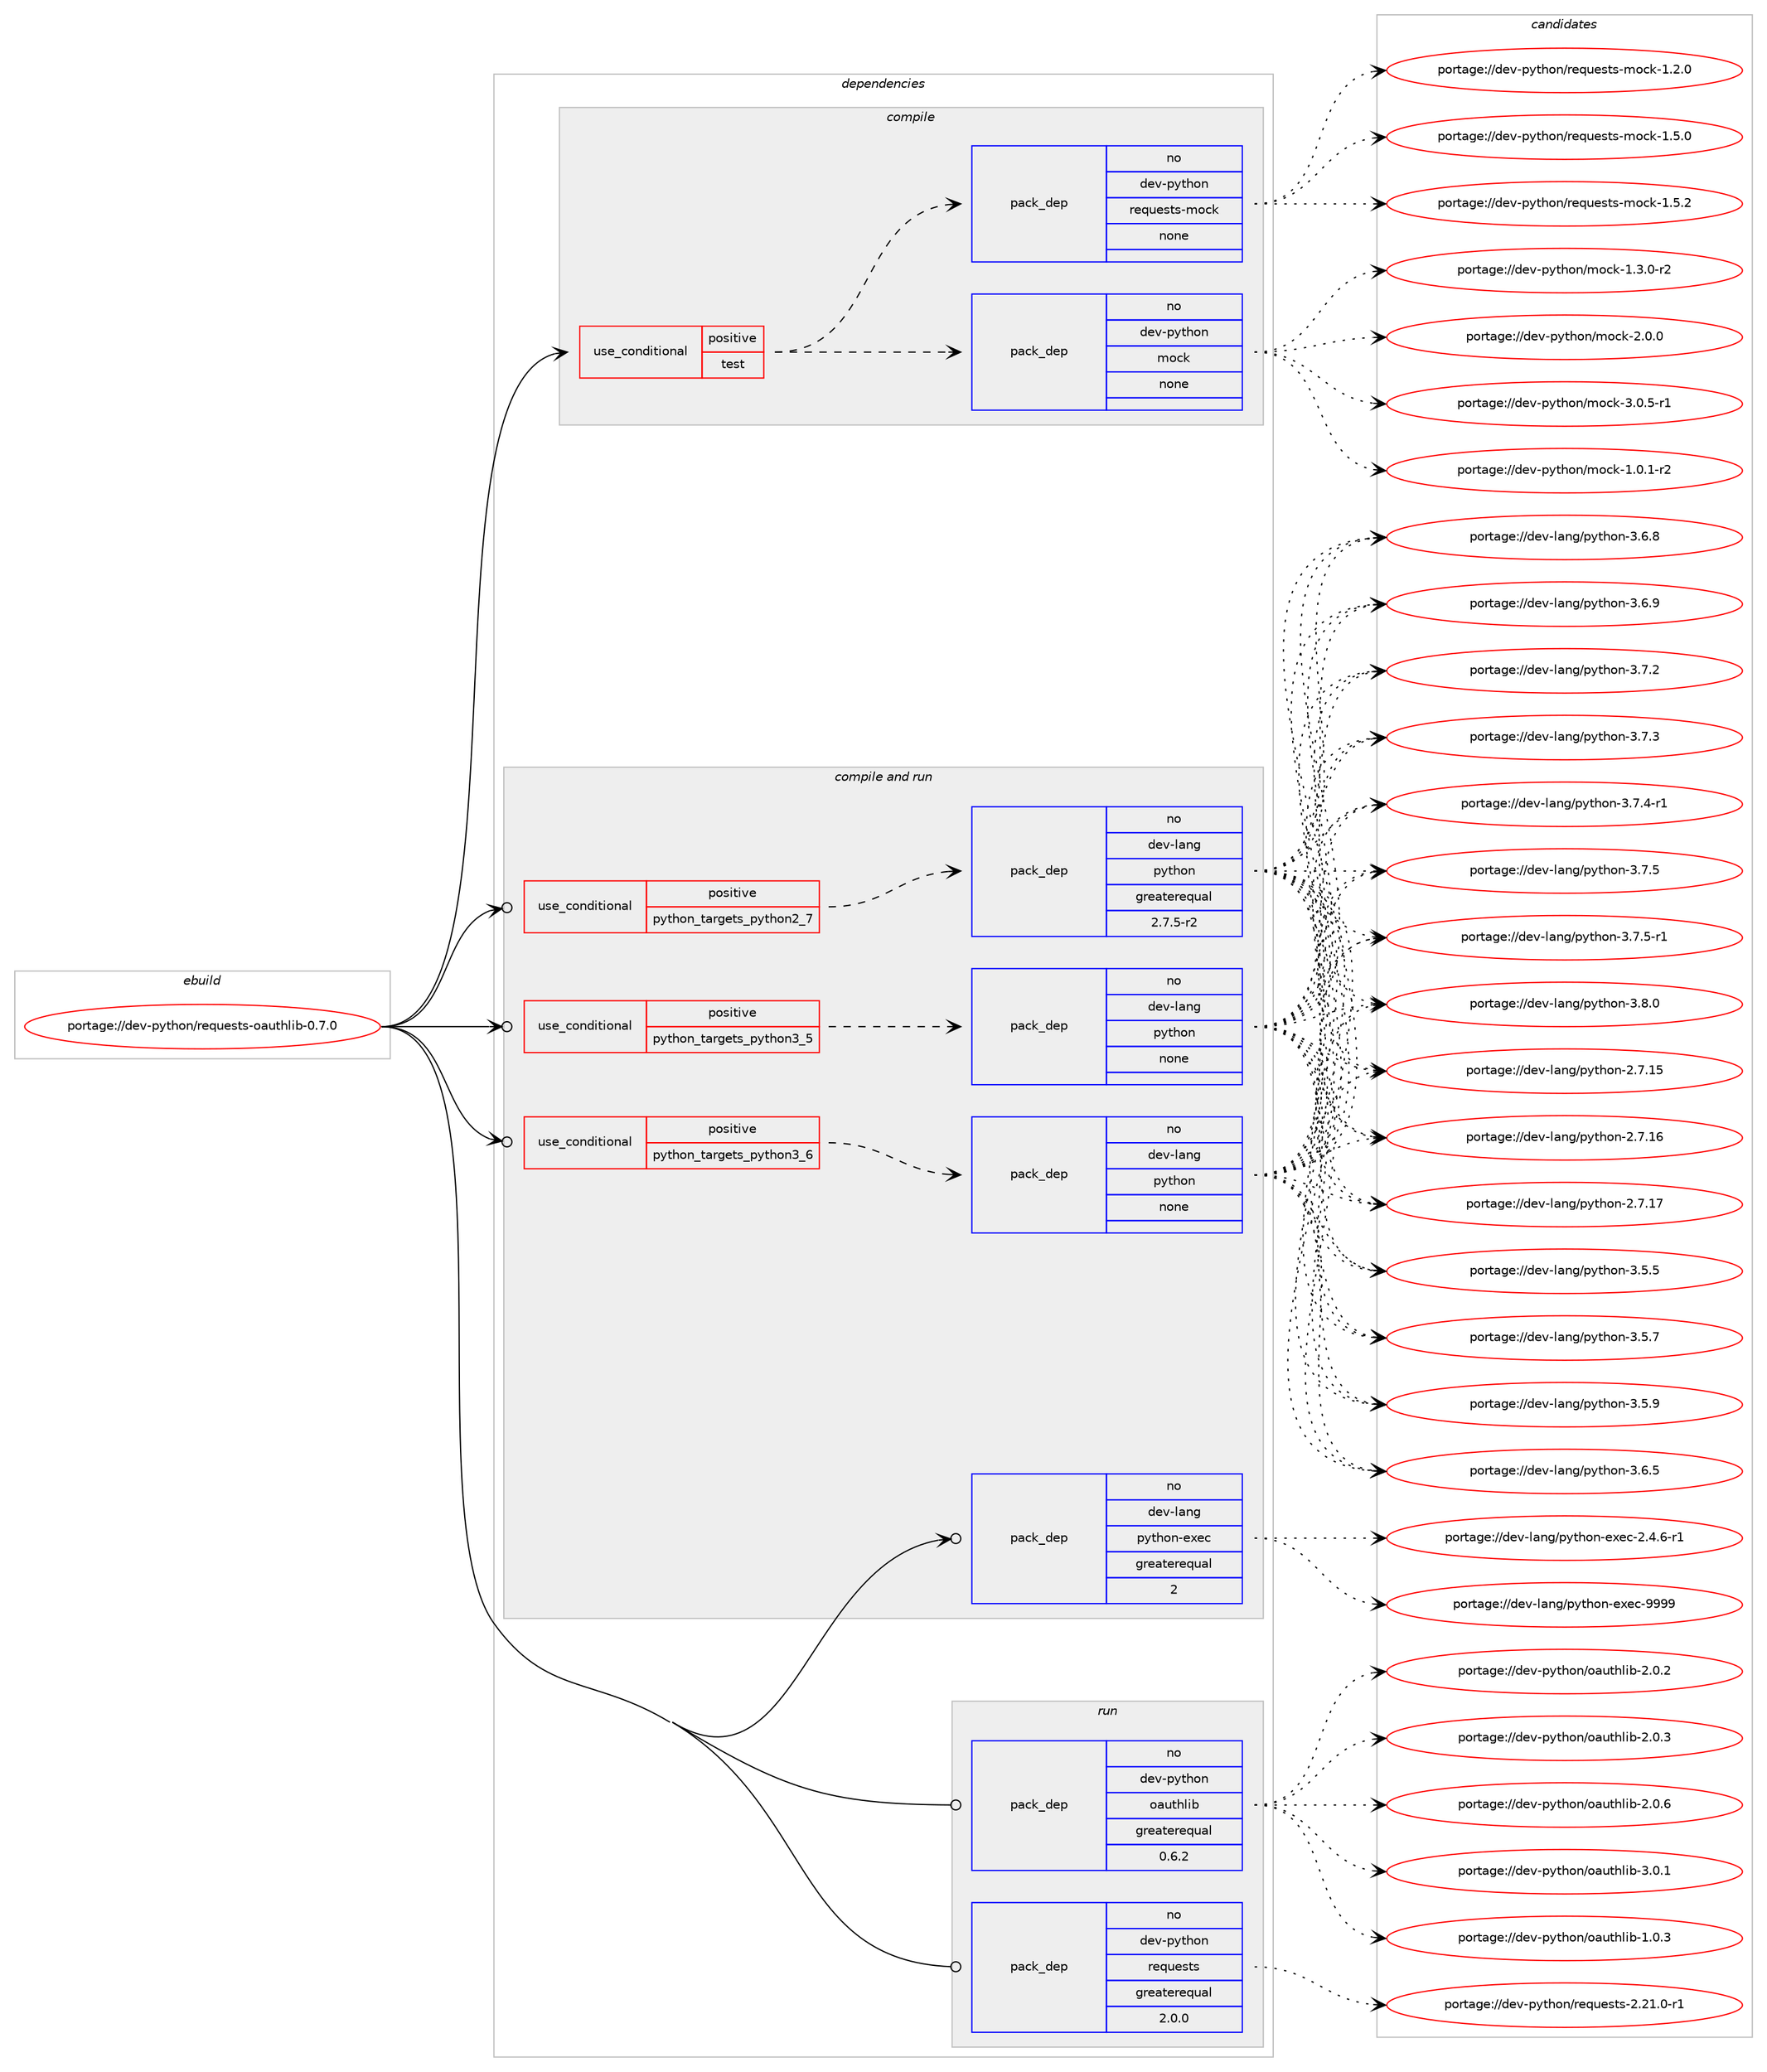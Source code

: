 digraph prolog {

# *************
# Graph options
# *************

newrank=true;
concentrate=true;
compound=true;
graph [rankdir=LR,fontname=Helvetica,fontsize=10,ranksep=1.5];#, ranksep=2.5, nodesep=0.2];
edge  [arrowhead=vee];
node  [fontname=Helvetica,fontsize=10];

# **********
# The ebuild
# **********

subgraph cluster_leftcol {
color=gray;
rank=same;
label=<<i>ebuild</i>>;
id [label="portage://dev-python/requests-oauthlib-0.7.0", color=red, width=4, href="../dev-python/requests-oauthlib-0.7.0.svg"];
}

# ****************
# The dependencies
# ****************

subgraph cluster_midcol {
color=gray;
label=<<i>dependencies</i>>;
subgraph cluster_compile {
fillcolor="#eeeeee";
style=filled;
label=<<i>compile</i>>;
subgraph cond37971 {
dependency170288 [label=<<TABLE BORDER="0" CELLBORDER="1" CELLSPACING="0" CELLPADDING="4"><TR><TD ROWSPAN="3" CELLPADDING="10">use_conditional</TD></TR><TR><TD>positive</TD></TR><TR><TD>test</TD></TR></TABLE>>, shape=none, color=red];
subgraph pack128916 {
dependency170289 [label=<<TABLE BORDER="0" CELLBORDER="1" CELLSPACING="0" CELLPADDING="4" WIDTH="220"><TR><TD ROWSPAN="6" CELLPADDING="30">pack_dep</TD></TR><TR><TD WIDTH="110">no</TD></TR><TR><TD>dev-python</TD></TR><TR><TD>mock</TD></TR><TR><TD>none</TD></TR><TR><TD></TD></TR></TABLE>>, shape=none, color=blue];
}
dependency170288:e -> dependency170289:w [weight=20,style="dashed",arrowhead="vee"];
subgraph pack128917 {
dependency170290 [label=<<TABLE BORDER="0" CELLBORDER="1" CELLSPACING="0" CELLPADDING="4" WIDTH="220"><TR><TD ROWSPAN="6" CELLPADDING="30">pack_dep</TD></TR><TR><TD WIDTH="110">no</TD></TR><TR><TD>dev-python</TD></TR><TR><TD>requests-mock</TD></TR><TR><TD>none</TD></TR><TR><TD></TD></TR></TABLE>>, shape=none, color=blue];
}
dependency170288:e -> dependency170290:w [weight=20,style="dashed",arrowhead="vee"];
}
id:e -> dependency170288:w [weight=20,style="solid",arrowhead="vee"];
}
subgraph cluster_compileandrun {
fillcolor="#eeeeee";
style=filled;
label=<<i>compile and run</i>>;
subgraph cond37972 {
dependency170291 [label=<<TABLE BORDER="0" CELLBORDER="1" CELLSPACING="0" CELLPADDING="4"><TR><TD ROWSPAN="3" CELLPADDING="10">use_conditional</TD></TR><TR><TD>positive</TD></TR><TR><TD>python_targets_python2_7</TD></TR></TABLE>>, shape=none, color=red];
subgraph pack128918 {
dependency170292 [label=<<TABLE BORDER="0" CELLBORDER="1" CELLSPACING="0" CELLPADDING="4" WIDTH="220"><TR><TD ROWSPAN="6" CELLPADDING="30">pack_dep</TD></TR><TR><TD WIDTH="110">no</TD></TR><TR><TD>dev-lang</TD></TR><TR><TD>python</TD></TR><TR><TD>greaterequal</TD></TR><TR><TD>2.7.5-r2</TD></TR></TABLE>>, shape=none, color=blue];
}
dependency170291:e -> dependency170292:w [weight=20,style="dashed",arrowhead="vee"];
}
id:e -> dependency170291:w [weight=20,style="solid",arrowhead="odotvee"];
subgraph cond37973 {
dependency170293 [label=<<TABLE BORDER="0" CELLBORDER="1" CELLSPACING="0" CELLPADDING="4"><TR><TD ROWSPAN="3" CELLPADDING="10">use_conditional</TD></TR><TR><TD>positive</TD></TR><TR><TD>python_targets_python3_5</TD></TR></TABLE>>, shape=none, color=red];
subgraph pack128919 {
dependency170294 [label=<<TABLE BORDER="0" CELLBORDER="1" CELLSPACING="0" CELLPADDING="4" WIDTH="220"><TR><TD ROWSPAN="6" CELLPADDING="30">pack_dep</TD></TR><TR><TD WIDTH="110">no</TD></TR><TR><TD>dev-lang</TD></TR><TR><TD>python</TD></TR><TR><TD>none</TD></TR><TR><TD></TD></TR></TABLE>>, shape=none, color=blue];
}
dependency170293:e -> dependency170294:w [weight=20,style="dashed",arrowhead="vee"];
}
id:e -> dependency170293:w [weight=20,style="solid",arrowhead="odotvee"];
subgraph cond37974 {
dependency170295 [label=<<TABLE BORDER="0" CELLBORDER="1" CELLSPACING="0" CELLPADDING="4"><TR><TD ROWSPAN="3" CELLPADDING="10">use_conditional</TD></TR><TR><TD>positive</TD></TR><TR><TD>python_targets_python3_6</TD></TR></TABLE>>, shape=none, color=red];
subgraph pack128920 {
dependency170296 [label=<<TABLE BORDER="0" CELLBORDER="1" CELLSPACING="0" CELLPADDING="4" WIDTH="220"><TR><TD ROWSPAN="6" CELLPADDING="30">pack_dep</TD></TR><TR><TD WIDTH="110">no</TD></TR><TR><TD>dev-lang</TD></TR><TR><TD>python</TD></TR><TR><TD>none</TD></TR><TR><TD></TD></TR></TABLE>>, shape=none, color=blue];
}
dependency170295:e -> dependency170296:w [weight=20,style="dashed",arrowhead="vee"];
}
id:e -> dependency170295:w [weight=20,style="solid",arrowhead="odotvee"];
subgraph pack128921 {
dependency170297 [label=<<TABLE BORDER="0" CELLBORDER="1" CELLSPACING="0" CELLPADDING="4" WIDTH="220"><TR><TD ROWSPAN="6" CELLPADDING="30">pack_dep</TD></TR><TR><TD WIDTH="110">no</TD></TR><TR><TD>dev-lang</TD></TR><TR><TD>python-exec</TD></TR><TR><TD>greaterequal</TD></TR><TR><TD>2</TD></TR></TABLE>>, shape=none, color=blue];
}
id:e -> dependency170297:w [weight=20,style="solid",arrowhead="odotvee"];
}
subgraph cluster_run {
fillcolor="#eeeeee";
style=filled;
label=<<i>run</i>>;
subgraph pack128922 {
dependency170298 [label=<<TABLE BORDER="0" CELLBORDER="1" CELLSPACING="0" CELLPADDING="4" WIDTH="220"><TR><TD ROWSPAN="6" CELLPADDING="30">pack_dep</TD></TR><TR><TD WIDTH="110">no</TD></TR><TR><TD>dev-python</TD></TR><TR><TD>oauthlib</TD></TR><TR><TD>greaterequal</TD></TR><TR><TD>0.6.2</TD></TR></TABLE>>, shape=none, color=blue];
}
id:e -> dependency170298:w [weight=20,style="solid",arrowhead="odot"];
subgraph pack128923 {
dependency170299 [label=<<TABLE BORDER="0" CELLBORDER="1" CELLSPACING="0" CELLPADDING="4" WIDTH="220"><TR><TD ROWSPAN="6" CELLPADDING="30">pack_dep</TD></TR><TR><TD WIDTH="110">no</TD></TR><TR><TD>dev-python</TD></TR><TR><TD>requests</TD></TR><TR><TD>greaterequal</TD></TR><TR><TD>2.0.0</TD></TR></TABLE>>, shape=none, color=blue];
}
id:e -> dependency170299:w [weight=20,style="solid",arrowhead="odot"];
}
}

# **************
# The candidates
# **************

subgraph cluster_choices {
rank=same;
color=gray;
label=<<i>candidates</i>>;

subgraph choice128916 {
color=black;
nodesep=1;
choiceportage1001011184511212111610411111047109111991074549464846494511450 [label="portage://dev-python/mock-1.0.1-r2", color=red, width=4,href="../dev-python/mock-1.0.1-r2.svg"];
choiceportage1001011184511212111610411111047109111991074549465146484511450 [label="portage://dev-python/mock-1.3.0-r2", color=red, width=4,href="../dev-python/mock-1.3.0-r2.svg"];
choiceportage100101118451121211161041111104710911199107455046484648 [label="portage://dev-python/mock-2.0.0", color=red, width=4,href="../dev-python/mock-2.0.0.svg"];
choiceportage1001011184511212111610411111047109111991074551464846534511449 [label="portage://dev-python/mock-3.0.5-r1", color=red, width=4,href="../dev-python/mock-3.0.5-r1.svg"];
dependency170289:e -> choiceportage1001011184511212111610411111047109111991074549464846494511450:w [style=dotted,weight="100"];
dependency170289:e -> choiceportage1001011184511212111610411111047109111991074549465146484511450:w [style=dotted,weight="100"];
dependency170289:e -> choiceportage100101118451121211161041111104710911199107455046484648:w [style=dotted,weight="100"];
dependency170289:e -> choiceportage1001011184511212111610411111047109111991074551464846534511449:w [style=dotted,weight="100"];
}
subgraph choice128917 {
color=black;
nodesep=1;
choiceportage10010111845112121116104111110471141011131171011151161154510911199107454946504648 [label="portage://dev-python/requests-mock-1.2.0", color=red, width=4,href="../dev-python/requests-mock-1.2.0.svg"];
choiceportage10010111845112121116104111110471141011131171011151161154510911199107454946534648 [label="portage://dev-python/requests-mock-1.5.0", color=red, width=4,href="../dev-python/requests-mock-1.5.0.svg"];
choiceportage10010111845112121116104111110471141011131171011151161154510911199107454946534650 [label="portage://dev-python/requests-mock-1.5.2", color=red, width=4,href="../dev-python/requests-mock-1.5.2.svg"];
dependency170290:e -> choiceportage10010111845112121116104111110471141011131171011151161154510911199107454946504648:w [style=dotted,weight="100"];
dependency170290:e -> choiceportage10010111845112121116104111110471141011131171011151161154510911199107454946534648:w [style=dotted,weight="100"];
dependency170290:e -> choiceportage10010111845112121116104111110471141011131171011151161154510911199107454946534650:w [style=dotted,weight="100"];
}
subgraph choice128918 {
color=black;
nodesep=1;
choiceportage10010111845108971101034711212111610411111045504655464953 [label="portage://dev-lang/python-2.7.15", color=red, width=4,href="../dev-lang/python-2.7.15.svg"];
choiceportage10010111845108971101034711212111610411111045504655464954 [label="portage://dev-lang/python-2.7.16", color=red, width=4,href="../dev-lang/python-2.7.16.svg"];
choiceportage10010111845108971101034711212111610411111045504655464955 [label="portage://dev-lang/python-2.7.17", color=red, width=4,href="../dev-lang/python-2.7.17.svg"];
choiceportage100101118451089711010347112121116104111110455146534653 [label="portage://dev-lang/python-3.5.5", color=red, width=4,href="../dev-lang/python-3.5.5.svg"];
choiceportage100101118451089711010347112121116104111110455146534655 [label="portage://dev-lang/python-3.5.7", color=red, width=4,href="../dev-lang/python-3.5.7.svg"];
choiceportage100101118451089711010347112121116104111110455146534657 [label="portage://dev-lang/python-3.5.9", color=red, width=4,href="../dev-lang/python-3.5.9.svg"];
choiceportage100101118451089711010347112121116104111110455146544653 [label="portage://dev-lang/python-3.6.5", color=red, width=4,href="../dev-lang/python-3.6.5.svg"];
choiceportage100101118451089711010347112121116104111110455146544656 [label="portage://dev-lang/python-3.6.8", color=red, width=4,href="../dev-lang/python-3.6.8.svg"];
choiceportage100101118451089711010347112121116104111110455146544657 [label="portage://dev-lang/python-3.6.9", color=red, width=4,href="../dev-lang/python-3.6.9.svg"];
choiceportage100101118451089711010347112121116104111110455146554650 [label="portage://dev-lang/python-3.7.2", color=red, width=4,href="../dev-lang/python-3.7.2.svg"];
choiceportage100101118451089711010347112121116104111110455146554651 [label="portage://dev-lang/python-3.7.3", color=red, width=4,href="../dev-lang/python-3.7.3.svg"];
choiceportage1001011184510897110103471121211161041111104551465546524511449 [label="portage://dev-lang/python-3.7.4-r1", color=red, width=4,href="../dev-lang/python-3.7.4-r1.svg"];
choiceportage100101118451089711010347112121116104111110455146554653 [label="portage://dev-lang/python-3.7.5", color=red, width=4,href="../dev-lang/python-3.7.5.svg"];
choiceportage1001011184510897110103471121211161041111104551465546534511449 [label="portage://dev-lang/python-3.7.5-r1", color=red, width=4,href="../dev-lang/python-3.7.5-r1.svg"];
choiceportage100101118451089711010347112121116104111110455146564648 [label="portage://dev-lang/python-3.8.0", color=red, width=4,href="../dev-lang/python-3.8.0.svg"];
dependency170292:e -> choiceportage10010111845108971101034711212111610411111045504655464953:w [style=dotted,weight="100"];
dependency170292:e -> choiceportage10010111845108971101034711212111610411111045504655464954:w [style=dotted,weight="100"];
dependency170292:e -> choiceportage10010111845108971101034711212111610411111045504655464955:w [style=dotted,weight="100"];
dependency170292:e -> choiceportage100101118451089711010347112121116104111110455146534653:w [style=dotted,weight="100"];
dependency170292:e -> choiceportage100101118451089711010347112121116104111110455146534655:w [style=dotted,weight="100"];
dependency170292:e -> choiceportage100101118451089711010347112121116104111110455146534657:w [style=dotted,weight="100"];
dependency170292:e -> choiceportage100101118451089711010347112121116104111110455146544653:w [style=dotted,weight="100"];
dependency170292:e -> choiceportage100101118451089711010347112121116104111110455146544656:w [style=dotted,weight="100"];
dependency170292:e -> choiceportage100101118451089711010347112121116104111110455146544657:w [style=dotted,weight="100"];
dependency170292:e -> choiceportage100101118451089711010347112121116104111110455146554650:w [style=dotted,weight="100"];
dependency170292:e -> choiceportage100101118451089711010347112121116104111110455146554651:w [style=dotted,weight="100"];
dependency170292:e -> choiceportage1001011184510897110103471121211161041111104551465546524511449:w [style=dotted,weight="100"];
dependency170292:e -> choiceportage100101118451089711010347112121116104111110455146554653:w [style=dotted,weight="100"];
dependency170292:e -> choiceportage1001011184510897110103471121211161041111104551465546534511449:w [style=dotted,weight="100"];
dependency170292:e -> choiceportage100101118451089711010347112121116104111110455146564648:w [style=dotted,weight="100"];
}
subgraph choice128919 {
color=black;
nodesep=1;
choiceportage10010111845108971101034711212111610411111045504655464953 [label="portage://dev-lang/python-2.7.15", color=red, width=4,href="../dev-lang/python-2.7.15.svg"];
choiceportage10010111845108971101034711212111610411111045504655464954 [label="portage://dev-lang/python-2.7.16", color=red, width=4,href="../dev-lang/python-2.7.16.svg"];
choiceportage10010111845108971101034711212111610411111045504655464955 [label="portage://dev-lang/python-2.7.17", color=red, width=4,href="../dev-lang/python-2.7.17.svg"];
choiceportage100101118451089711010347112121116104111110455146534653 [label="portage://dev-lang/python-3.5.5", color=red, width=4,href="../dev-lang/python-3.5.5.svg"];
choiceportage100101118451089711010347112121116104111110455146534655 [label="portage://dev-lang/python-3.5.7", color=red, width=4,href="../dev-lang/python-3.5.7.svg"];
choiceportage100101118451089711010347112121116104111110455146534657 [label="portage://dev-lang/python-3.5.9", color=red, width=4,href="../dev-lang/python-3.5.9.svg"];
choiceportage100101118451089711010347112121116104111110455146544653 [label="portage://dev-lang/python-3.6.5", color=red, width=4,href="../dev-lang/python-3.6.5.svg"];
choiceportage100101118451089711010347112121116104111110455146544656 [label="portage://dev-lang/python-3.6.8", color=red, width=4,href="../dev-lang/python-3.6.8.svg"];
choiceportage100101118451089711010347112121116104111110455146544657 [label="portage://dev-lang/python-3.6.9", color=red, width=4,href="../dev-lang/python-3.6.9.svg"];
choiceportage100101118451089711010347112121116104111110455146554650 [label="portage://dev-lang/python-3.7.2", color=red, width=4,href="../dev-lang/python-3.7.2.svg"];
choiceportage100101118451089711010347112121116104111110455146554651 [label="portage://dev-lang/python-3.7.3", color=red, width=4,href="../dev-lang/python-3.7.3.svg"];
choiceportage1001011184510897110103471121211161041111104551465546524511449 [label="portage://dev-lang/python-3.7.4-r1", color=red, width=4,href="../dev-lang/python-3.7.4-r1.svg"];
choiceportage100101118451089711010347112121116104111110455146554653 [label="portage://dev-lang/python-3.7.5", color=red, width=4,href="../dev-lang/python-3.7.5.svg"];
choiceportage1001011184510897110103471121211161041111104551465546534511449 [label="portage://dev-lang/python-3.7.5-r1", color=red, width=4,href="../dev-lang/python-3.7.5-r1.svg"];
choiceportage100101118451089711010347112121116104111110455146564648 [label="portage://dev-lang/python-3.8.0", color=red, width=4,href="../dev-lang/python-3.8.0.svg"];
dependency170294:e -> choiceportage10010111845108971101034711212111610411111045504655464953:w [style=dotted,weight="100"];
dependency170294:e -> choiceportage10010111845108971101034711212111610411111045504655464954:w [style=dotted,weight="100"];
dependency170294:e -> choiceportage10010111845108971101034711212111610411111045504655464955:w [style=dotted,weight="100"];
dependency170294:e -> choiceportage100101118451089711010347112121116104111110455146534653:w [style=dotted,weight="100"];
dependency170294:e -> choiceportage100101118451089711010347112121116104111110455146534655:w [style=dotted,weight="100"];
dependency170294:e -> choiceportage100101118451089711010347112121116104111110455146534657:w [style=dotted,weight="100"];
dependency170294:e -> choiceportage100101118451089711010347112121116104111110455146544653:w [style=dotted,weight="100"];
dependency170294:e -> choiceportage100101118451089711010347112121116104111110455146544656:w [style=dotted,weight="100"];
dependency170294:e -> choiceportage100101118451089711010347112121116104111110455146544657:w [style=dotted,weight="100"];
dependency170294:e -> choiceportage100101118451089711010347112121116104111110455146554650:w [style=dotted,weight="100"];
dependency170294:e -> choiceportage100101118451089711010347112121116104111110455146554651:w [style=dotted,weight="100"];
dependency170294:e -> choiceportage1001011184510897110103471121211161041111104551465546524511449:w [style=dotted,weight="100"];
dependency170294:e -> choiceportage100101118451089711010347112121116104111110455146554653:w [style=dotted,weight="100"];
dependency170294:e -> choiceportage1001011184510897110103471121211161041111104551465546534511449:w [style=dotted,weight="100"];
dependency170294:e -> choiceportage100101118451089711010347112121116104111110455146564648:w [style=dotted,weight="100"];
}
subgraph choice128920 {
color=black;
nodesep=1;
choiceportage10010111845108971101034711212111610411111045504655464953 [label="portage://dev-lang/python-2.7.15", color=red, width=4,href="../dev-lang/python-2.7.15.svg"];
choiceportage10010111845108971101034711212111610411111045504655464954 [label="portage://dev-lang/python-2.7.16", color=red, width=4,href="../dev-lang/python-2.7.16.svg"];
choiceportage10010111845108971101034711212111610411111045504655464955 [label="portage://dev-lang/python-2.7.17", color=red, width=4,href="../dev-lang/python-2.7.17.svg"];
choiceportage100101118451089711010347112121116104111110455146534653 [label="portage://dev-lang/python-3.5.5", color=red, width=4,href="../dev-lang/python-3.5.5.svg"];
choiceportage100101118451089711010347112121116104111110455146534655 [label="portage://dev-lang/python-3.5.7", color=red, width=4,href="../dev-lang/python-3.5.7.svg"];
choiceportage100101118451089711010347112121116104111110455146534657 [label="portage://dev-lang/python-3.5.9", color=red, width=4,href="../dev-lang/python-3.5.9.svg"];
choiceportage100101118451089711010347112121116104111110455146544653 [label="portage://dev-lang/python-3.6.5", color=red, width=4,href="../dev-lang/python-3.6.5.svg"];
choiceportage100101118451089711010347112121116104111110455146544656 [label="portage://dev-lang/python-3.6.8", color=red, width=4,href="../dev-lang/python-3.6.8.svg"];
choiceportage100101118451089711010347112121116104111110455146544657 [label="portage://dev-lang/python-3.6.9", color=red, width=4,href="../dev-lang/python-3.6.9.svg"];
choiceportage100101118451089711010347112121116104111110455146554650 [label="portage://dev-lang/python-3.7.2", color=red, width=4,href="../dev-lang/python-3.7.2.svg"];
choiceportage100101118451089711010347112121116104111110455146554651 [label="portage://dev-lang/python-3.7.3", color=red, width=4,href="../dev-lang/python-3.7.3.svg"];
choiceportage1001011184510897110103471121211161041111104551465546524511449 [label="portage://dev-lang/python-3.7.4-r1", color=red, width=4,href="../dev-lang/python-3.7.4-r1.svg"];
choiceportage100101118451089711010347112121116104111110455146554653 [label="portage://dev-lang/python-3.7.5", color=red, width=4,href="../dev-lang/python-3.7.5.svg"];
choiceportage1001011184510897110103471121211161041111104551465546534511449 [label="portage://dev-lang/python-3.7.5-r1", color=red, width=4,href="../dev-lang/python-3.7.5-r1.svg"];
choiceportage100101118451089711010347112121116104111110455146564648 [label="portage://dev-lang/python-3.8.0", color=red, width=4,href="../dev-lang/python-3.8.0.svg"];
dependency170296:e -> choiceportage10010111845108971101034711212111610411111045504655464953:w [style=dotted,weight="100"];
dependency170296:e -> choiceportage10010111845108971101034711212111610411111045504655464954:w [style=dotted,weight="100"];
dependency170296:e -> choiceportage10010111845108971101034711212111610411111045504655464955:w [style=dotted,weight="100"];
dependency170296:e -> choiceportage100101118451089711010347112121116104111110455146534653:w [style=dotted,weight="100"];
dependency170296:e -> choiceportage100101118451089711010347112121116104111110455146534655:w [style=dotted,weight="100"];
dependency170296:e -> choiceportage100101118451089711010347112121116104111110455146534657:w [style=dotted,weight="100"];
dependency170296:e -> choiceportage100101118451089711010347112121116104111110455146544653:w [style=dotted,weight="100"];
dependency170296:e -> choiceportage100101118451089711010347112121116104111110455146544656:w [style=dotted,weight="100"];
dependency170296:e -> choiceportage100101118451089711010347112121116104111110455146544657:w [style=dotted,weight="100"];
dependency170296:e -> choiceportage100101118451089711010347112121116104111110455146554650:w [style=dotted,weight="100"];
dependency170296:e -> choiceportage100101118451089711010347112121116104111110455146554651:w [style=dotted,weight="100"];
dependency170296:e -> choiceportage1001011184510897110103471121211161041111104551465546524511449:w [style=dotted,weight="100"];
dependency170296:e -> choiceportage100101118451089711010347112121116104111110455146554653:w [style=dotted,weight="100"];
dependency170296:e -> choiceportage1001011184510897110103471121211161041111104551465546534511449:w [style=dotted,weight="100"];
dependency170296:e -> choiceportage100101118451089711010347112121116104111110455146564648:w [style=dotted,weight="100"];
}
subgraph choice128921 {
color=black;
nodesep=1;
choiceportage10010111845108971101034711212111610411111045101120101994550465246544511449 [label="portage://dev-lang/python-exec-2.4.6-r1", color=red, width=4,href="../dev-lang/python-exec-2.4.6-r1.svg"];
choiceportage10010111845108971101034711212111610411111045101120101994557575757 [label="portage://dev-lang/python-exec-9999", color=red, width=4,href="../dev-lang/python-exec-9999.svg"];
dependency170297:e -> choiceportage10010111845108971101034711212111610411111045101120101994550465246544511449:w [style=dotted,weight="100"];
dependency170297:e -> choiceportage10010111845108971101034711212111610411111045101120101994557575757:w [style=dotted,weight="100"];
}
subgraph choice128922 {
color=black;
nodesep=1;
choiceportage10010111845112121116104111110471119711711610410810598454946484651 [label="portage://dev-python/oauthlib-1.0.3", color=red, width=4,href="../dev-python/oauthlib-1.0.3.svg"];
choiceportage10010111845112121116104111110471119711711610410810598455046484650 [label="portage://dev-python/oauthlib-2.0.2", color=red, width=4,href="../dev-python/oauthlib-2.0.2.svg"];
choiceportage10010111845112121116104111110471119711711610410810598455046484651 [label="portage://dev-python/oauthlib-2.0.3", color=red, width=4,href="../dev-python/oauthlib-2.0.3.svg"];
choiceportage10010111845112121116104111110471119711711610410810598455046484654 [label="portage://dev-python/oauthlib-2.0.6", color=red, width=4,href="../dev-python/oauthlib-2.0.6.svg"];
choiceportage10010111845112121116104111110471119711711610410810598455146484649 [label="portage://dev-python/oauthlib-3.0.1", color=red, width=4,href="../dev-python/oauthlib-3.0.1.svg"];
dependency170298:e -> choiceportage10010111845112121116104111110471119711711610410810598454946484651:w [style=dotted,weight="100"];
dependency170298:e -> choiceportage10010111845112121116104111110471119711711610410810598455046484650:w [style=dotted,weight="100"];
dependency170298:e -> choiceportage10010111845112121116104111110471119711711610410810598455046484651:w [style=dotted,weight="100"];
dependency170298:e -> choiceportage10010111845112121116104111110471119711711610410810598455046484654:w [style=dotted,weight="100"];
dependency170298:e -> choiceportage10010111845112121116104111110471119711711610410810598455146484649:w [style=dotted,weight="100"];
}
subgraph choice128923 {
color=black;
nodesep=1;
choiceportage1001011184511212111610411111047114101113117101115116115455046504946484511449 [label="portage://dev-python/requests-2.21.0-r1", color=red, width=4,href="../dev-python/requests-2.21.0-r1.svg"];
dependency170299:e -> choiceportage1001011184511212111610411111047114101113117101115116115455046504946484511449:w [style=dotted,weight="100"];
}
}

}
